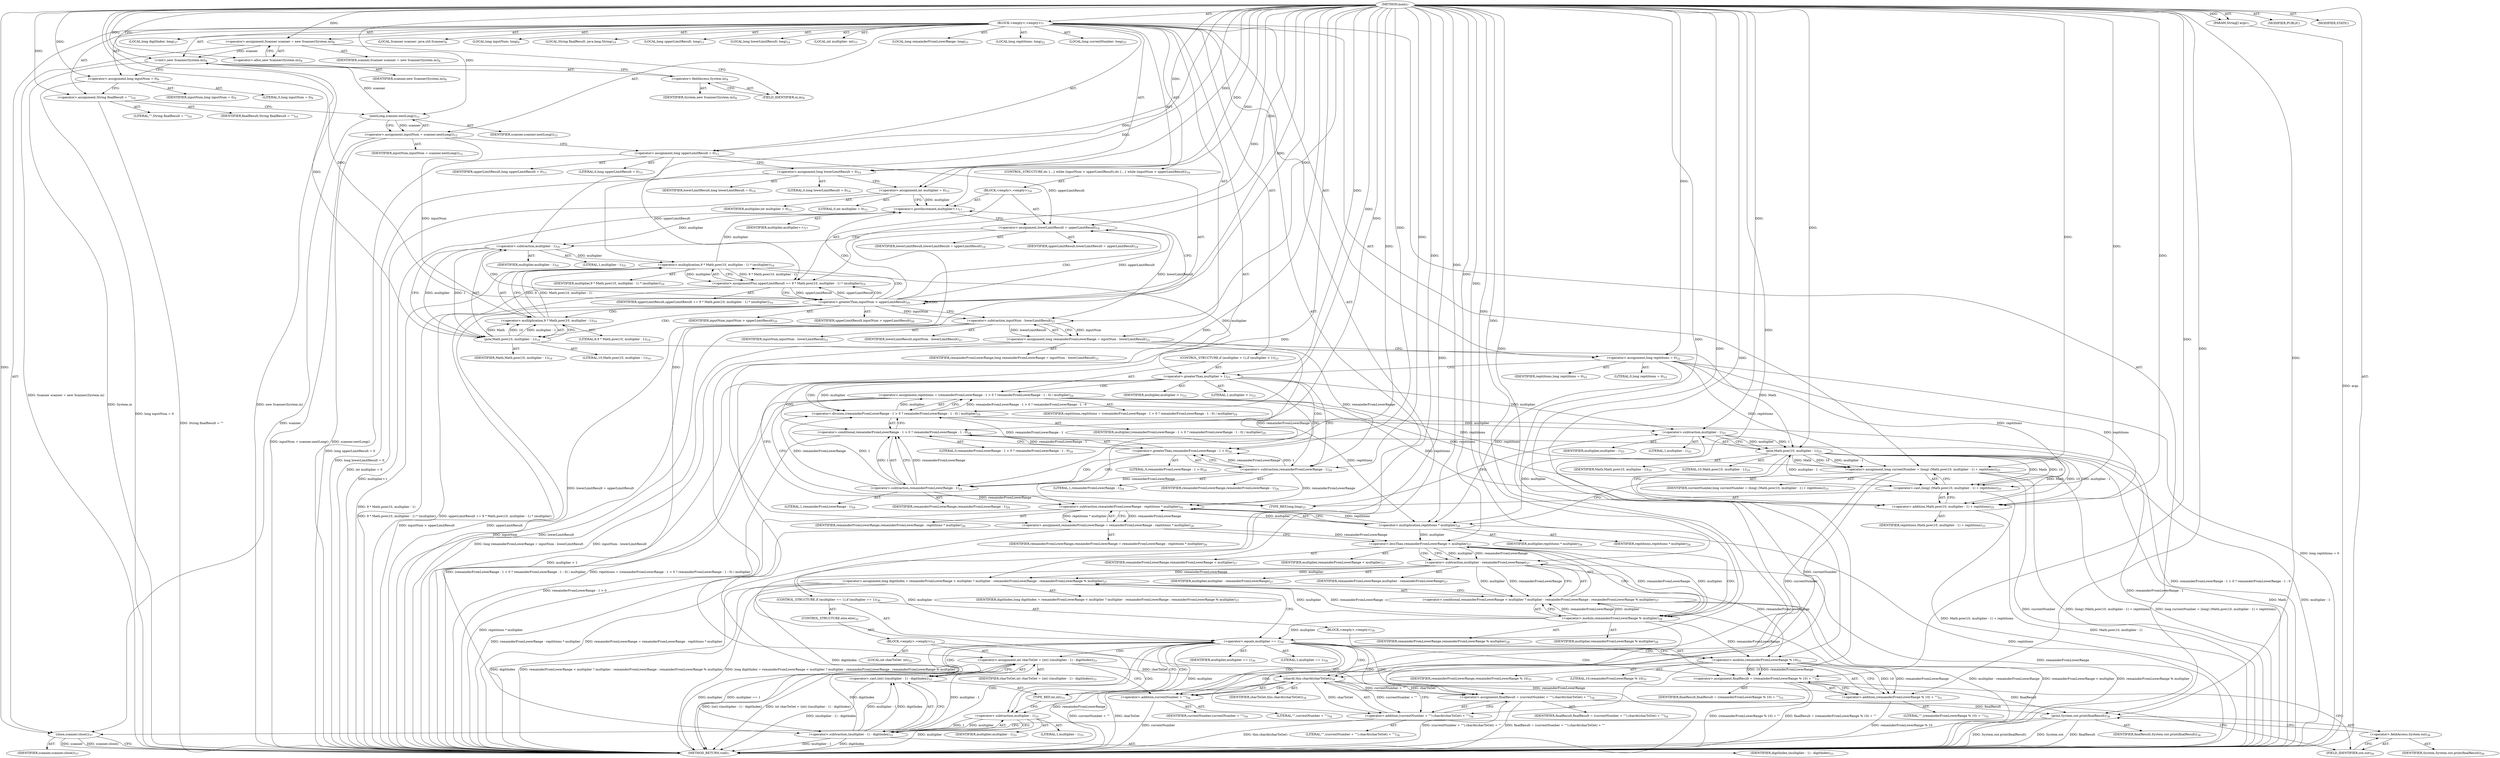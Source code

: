 digraph "main" {  
"19" [label = <(METHOD,main)<SUB>7</SUB>> ]
"20" [label = <(PARAM,String[] args)<SUB>7</SUB>> ]
"21" [label = <(BLOCK,&lt;empty&gt;,&lt;empty&gt;)<SUB>7</SUB>> ]
"4" [label = <(LOCAL,Scanner scanner: java.util.Scanner)<SUB>8</SUB>> ]
"22" [label = <(&lt;operator&gt;.assignment,Scanner scanner = new Scanner(System.in))<SUB>8</SUB>> ]
"23" [label = <(IDENTIFIER,scanner,Scanner scanner = new Scanner(System.in))<SUB>8</SUB>> ]
"24" [label = <(&lt;operator&gt;.alloc,new Scanner(System.in))<SUB>8</SUB>> ]
"25" [label = <(&lt;init&gt;,new Scanner(System.in))<SUB>8</SUB>> ]
"3" [label = <(IDENTIFIER,scanner,new Scanner(System.in))<SUB>8</SUB>> ]
"26" [label = <(&lt;operator&gt;.fieldAccess,System.in)<SUB>8</SUB>> ]
"27" [label = <(IDENTIFIER,System,new Scanner(System.in))<SUB>8</SUB>> ]
"28" [label = <(FIELD_IDENTIFIER,in,in)<SUB>8</SUB>> ]
"29" [label = <(LOCAL,long inputNum: long)<SUB>9</SUB>> ]
"30" [label = <(&lt;operator&gt;.assignment,long inputNum = 0)<SUB>9</SUB>> ]
"31" [label = <(IDENTIFIER,inputNum,long inputNum = 0)<SUB>9</SUB>> ]
"32" [label = <(LITERAL,0,long inputNum = 0)<SUB>9</SUB>> ]
"33" [label = <(LOCAL,String finalResult: java.lang.String)<SUB>10</SUB>> ]
"34" [label = <(&lt;operator&gt;.assignment,String finalResult = &quot;&quot;)<SUB>10</SUB>> ]
"35" [label = <(IDENTIFIER,finalResult,String finalResult = &quot;&quot;)<SUB>10</SUB>> ]
"36" [label = <(LITERAL,&quot;&quot;,String finalResult = &quot;&quot;)<SUB>10</SUB>> ]
"37" [label = <(&lt;operator&gt;.assignment,inputNum = scanner.nextLong())<SUB>12</SUB>> ]
"38" [label = <(IDENTIFIER,inputNum,inputNum = scanner.nextLong())<SUB>12</SUB>> ]
"39" [label = <(nextLong,scanner.nextLong())<SUB>12</SUB>> ]
"40" [label = <(IDENTIFIER,scanner,scanner.nextLong())<SUB>12</SUB>> ]
"41" [label = <(LOCAL,long upperLimitResult: long)<SUB>13</SUB>> ]
"42" [label = <(&lt;operator&gt;.assignment,long upperLimitResult = 0)<SUB>13</SUB>> ]
"43" [label = <(IDENTIFIER,upperLimitResult,long upperLimitResult = 0)<SUB>13</SUB>> ]
"44" [label = <(LITERAL,0,long upperLimitResult = 0)<SUB>13</SUB>> ]
"45" [label = <(LOCAL,long lowerLimitResult: long)<SUB>14</SUB>> ]
"46" [label = <(&lt;operator&gt;.assignment,long lowerLimitResult = 0)<SUB>14</SUB>> ]
"47" [label = <(IDENTIFIER,lowerLimitResult,long lowerLimitResult = 0)<SUB>14</SUB>> ]
"48" [label = <(LITERAL,0,long lowerLimitResult = 0)<SUB>14</SUB>> ]
"49" [label = <(LOCAL,int multiplier: int)<SUB>15</SUB>> ]
"50" [label = <(&lt;operator&gt;.assignment,int multiplier = 0)<SUB>15</SUB>> ]
"51" [label = <(IDENTIFIER,multiplier,int multiplier = 0)<SUB>15</SUB>> ]
"52" [label = <(LITERAL,0,int multiplier = 0)<SUB>15</SUB>> ]
"53" [label = <(CONTROL_STRUCTURE,do {...} while (inputNum &gt; upperLimitResult),do {...} while (inputNum &gt; upperLimitResult))<SUB>16</SUB>> ]
"54" [label = <(BLOCK,&lt;empty&gt;,&lt;empty&gt;)<SUB>16</SUB>> ]
"55" [label = <(&lt;operator&gt;.postIncrement,multiplier++)<SUB>17</SUB>> ]
"56" [label = <(IDENTIFIER,multiplier,multiplier++)<SUB>17</SUB>> ]
"57" [label = <(&lt;operator&gt;.assignment,lowerLimitResult = upperLimitResult)<SUB>18</SUB>> ]
"58" [label = <(IDENTIFIER,lowerLimitResult,lowerLimitResult = upperLimitResult)<SUB>18</SUB>> ]
"59" [label = <(IDENTIFIER,upperLimitResult,lowerLimitResult = upperLimitResult)<SUB>18</SUB>> ]
"60" [label = <(&lt;operator&gt;.assignmentPlus,upperLimitResult += 9 * Math.pow(10, multiplier - 1) * (multiplier))<SUB>19</SUB>> ]
"61" [label = <(IDENTIFIER,upperLimitResult,upperLimitResult += 9 * Math.pow(10, multiplier - 1) * (multiplier))<SUB>19</SUB>> ]
"62" [label = <(&lt;operator&gt;.multiplication,9 * Math.pow(10, multiplier - 1) * (multiplier))<SUB>19</SUB>> ]
"63" [label = <(&lt;operator&gt;.multiplication,9 * Math.pow(10, multiplier - 1))<SUB>19</SUB>> ]
"64" [label = <(LITERAL,9,9 * Math.pow(10, multiplier - 1))<SUB>19</SUB>> ]
"65" [label = <(pow,Math.pow(10, multiplier - 1))<SUB>19</SUB>> ]
"66" [label = <(IDENTIFIER,Math,Math.pow(10, multiplier - 1))<SUB>19</SUB>> ]
"67" [label = <(LITERAL,10,Math.pow(10, multiplier - 1))<SUB>19</SUB>> ]
"68" [label = <(&lt;operator&gt;.subtraction,multiplier - 1)<SUB>19</SUB>> ]
"69" [label = <(IDENTIFIER,multiplier,multiplier - 1)<SUB>19</SUB>> ]
"70" [label = <(LITERAL,1,multiplier - 1)<SUB>19</SUB>> ]
"71" [label = <(IDENTIFIER,multiplier,9 * Math.pow(10, multiplier - 1) * (multiplier))<SUB>19</SUB>> ]
"72" [label = <(&lt;operator&gt;.greaterThan,inputNum &gt; upperLimitResult)<SUB>20</SUB>> ]
"73" [label = <(IDENTIFIER,inputNum,inputNum &gt; upperLimitResult)<SUB>20</SUB>> ]
"74" [label = <(IDENTIFIER,upperLimitResult,inputNum &gt; upperLimitResult)<SUB>20</SUB>> ]
"75" [label = <(LOCAL,long remainderFromLowerRange: long)<SUB>21</SUB>> ]
"76" [label = <(&lt;operator&gt;.assignment,long remainderFromLowerRange = inputNum - lowerLimitResult)<SUB>21</SUB>> ]
"77" [label = <(IDENTIFIER,remainderFromLowerRange,long remainderFromLowerRange = inputNum - lowerLimitResult)<SUB>21</SUB>> ]
"78" [label = <(&lt;operator&gt;.subtraction,inputNum - lowerLimitResult)<SUB>21</SUB>> ]
"79" [label = <(IDENTIFIER,inputNum,inputNum - lowerLimitResult)<SUB>21</SUB>> ]
"80" [label = <(IDENTIFIER,lowerLimitResult,inputNum - lowerLimitResult)<SUB>21</SUB>> ]
"81" [label = <(LOCAL,long repititions: long)<SUB>22</SUB>> ]
"82" [label = <(&lt;operator&gt;.assignment,long repititions = 0)<SUB>22</SUB>> ]
"83" [label = <(IDENTIFIER,repititions,long repititions = 0)<SUB>22</SUB>> ]
"84" [label = <(LITERAL,0,long repititions = 0)<SUB>22</SUB>> ]
"85" [label = <(CONTROL_STRUCTURE,if (multiplier &gt; 1),if (multiplier &gt; 1))<SUB>23</SUB>> ]
"86" [label = <(&lt;operator&gt;.greaterThan,multiplier &gt; 1)<SUB>23</SUB>> ]
"87" [label = <(IDENTIFIER,multiplier,multiplier &gt; 1)<SUB>23</SUB>> ]
"88" [label = <(LITERAL,1,multiplier &gt; 1)<SUB>23</SUB>> ]
"89" [label = <(&lt;operator&gt;.assignment,repititions = (remainderFromLowerRange - 1 &gt; 0 ? remainderFromLowerRange - 1 : 0) / multiplier)<SUB>24</SUB>> ]
"90" [label = <(IDENTIFIER,repititions,repititions = (remainderFromLowerRange - 1 &gt; 0 ? remainderFromLowerRange - 1 : 0) / multiplier)<SUB>24</SUB>> ]
"91" [label = <(&lt;operator&gt;.division,(remainderFromLowerRange - 1 &gt; 0 ? remainderFromLowerRange - 1 : 0) / multiplier)<SUB>24</SUB>> ]
"92" [label = <(&lt;operator&gt;.conditional,remainderFromLowerRange - 1 &gt; 0 ? remainderFromLowerRange - 1 : 0)<SUB>24</SUB>> ]
"93" [label = <(&lt;operator&gt;.greaterThan,remainderFromLowerRange - 1 &gt; 0)<SUB>24</SUB>> ]
"94" [label = <(&lt;operator&gt;.subtraction,remainderFromLowerRange - 1)<SUB>24</SUB>> ]
"95" [label = <(IDENTIFIER,remainderFromLowerRange,remainderFromLowerRange - 1)<SUB>24</SUB>> ]
"96" [label = <(LITERAL,1,remainderFromLowerRange - 1)<SUB>24</SUB>> ]
"97" [label = <(LITERAL,0,remainderFromLowerRange - 1 &gt; 0)<SUB>24</SUB>> ]
"98" [label = <(&lt;operator&gt;.subtraction,remainderFromLowerRange - 1)<SUB>24</SUB>> ]
"99" [label = <(IDENTIFIER,remainderFromLowerRange,remainderFromLowerRange - 1)<SUB>24</SUB>> ]
"100" [label = <(LITERAL,1,remainderFromLowerRange - 1)<SUB>24</SUB>> ]
"101" [label = <(LITERAL,0,remainderFromLowerRange - 1 &gt; 0 ? remainderFromLowerRange - 1 : 0)<SUB>24</SUB>> ]
"102" [label = <(IDENTIFIER,multiplier,(remainderFromLowerRange - 1 &gt; 0 ? remainderFromLowerRange - 1 : 0) / multiplier)<SUB>24</SUB>> ]
"103" [label = <(LOCAL,long currentNumber: long)<SUB>25</SUB>> ]
"104" [label = <(&lt;operator&gt;.assignment,long currentNumber = (long) (Math.pow(10, multiplier - 1) + repititions))<SUB>25</SUB>> ]
"105" [label = <(IDENTIFIER,currentNumber,long currentNumber = (long) (Math.pow(10, multiplier - 1) + repititions))<SUB>25</SUB>> ]
"106" [label = <(&lt;operator&gt;.cast,(long) (Math.pow(10, multiplier - 1) + repititions))<SUB>25</SUB>> ]
"107" [label = <(TYPE_REF,long,long)<SUB>25</SUB>> ]
"108" [label = <(&lt;operator&gt;.addition,Math.pow(10, multiplier - 1) + repititions)<SUB>25</SUB>> ]
"109" [label = <(pow,Math.pow(10, multiplier - 1))<SUB>25</SUB>> ]
"110" [label = <(IDENTIFIER,Math,Math.pow(10, multiplier - 1))<SUB>25</SUB>> ]
"111" [label = <(LITERAL,10,Math.pow(10, multiplier - 1))<SUB>25</SUB>> ]
"112" [label = <(&lt;operator&gt;.subtraction,multiplier - 1)<SUB>25</SUB>> ]
"113" [label = <(IDENTIFIER,multiplier,multiplier - 1)<SUB>25</SUB>> ]
"114" [label = <(LITERAL,1,multiplier - 1)<SUB>25</SUB>> ]
"115" [label = <(IDENTIFIER,repititions,Math.pow(10, multiplier - 1) + repititions)<SUB>25</SUB>> ]
"116" [label = <(&lt;operator&gt;.assignment,remainderFromLowerRange = remainderFromLowerRange - repititions * multiplier)<SUB>26</SUB>> ]
"117" [label = <(IDENTIFIER,remainderFromLowerRange,remainderFromLowerRange = remainderFromLowerRange - repititions * multiplier)<SUB>26</SUB>> ]
"118" [label = <(&lt;operator&gt;.subtraction,remainderFromLowerRange - repititions * multiplier)<SUB>26</SUB>> ]
"119" [label = <(IDENTIFIER,remainderFromLowerRange,remainderFromLowerRange - repititions * multiplier)<SUB>26</SUB>> ]
"120" [label = <(&lt;operator&gt;.multiplication,repititions * multiplier)<SUB>26</SUB>> ]
"121" [label = <(IDENTIFIER,repititions,repititions * multiplier)<SUB>26</SUB>> ]
"122" [label = <(IDENTIFIER,multiplier,repititions * multiplier)<SUB>26</SUB>> ]
"123" [label = <(LOCAL,long digitIndex: long)<SUB>27</SUB>> ]
"124" [label = <(&lt;operator&gt;.assignment,long digitIndex = remainderFromLowerRange &lt; multiplier ? multiplier - remainderFromLowerRange : remainderFromLowerRange % multiplier)<SUB>27</SUB>> ]
"125" [label = <(IDENTIFIER,digitIndex,long digitIndex = remainderFromLowerRange &lt; multiplier ? multiplier - remainderFromLowerRange : remainderFromLowerRange % multiplier)<SUB>27</SUB>> ]
"126" [label = <(&lt;operator&gt;.conditional,remainderFromLowerRange &lt; multiplier ? multiplier - remainderFromLowerRange : remainderFromLowerRange % multiplier)<SUB>27</SUB>> ]
"127" [label = <(&lt;operator&gt;.lessThan,remainderFromLowerRange &lt; multiplier)<SUB>27</SUB>> ]
"128" [label = <(IDENTIFIER,remainderFromLowerRange,remainderFromLowerRange &lt; multiplier)<SUB>27</SUB>> ]
"129" [label = <(IDENTIFIER,multiplier,remainderFromLowerRange &lt; multiplier)<SUB>27</SUB>> ]
"130" [label = <(&lt;operator&gt;.subtraction,multiplier - remainderFromLowerRange)<SUB>27</SUB>> ]
"131" [label = <(IDENTIFIER,multiplier,multiplier - remainderFromLowerRange)<SUB>27</SUB>> ]
"132" [label = <(IDENTIFIER,remainderFromLowerRange,multiplier - remainderFromLowerRange)<SUB>27</SUB>> ]
"133" [label = <(&lt;operator&gt;.modulo,remainderFromLowerRange % multiplier)<SUB>28</SUB>> ]
"134" [label = <(IDENTIFIER,remainderFromLowerRange,remainderFromLowerRange % multiplier)<SUB>28</SUB>> ]
"135" [label = <(IDENTIFIER,multiplier,remainderFromLowerRange % multiplier)<SUB>28</SUB>> ]
"136" [label = <(CONTROL_STRUCTURE,if (multiplier == 1),if (multiplier == 1))<SUB>30</SUB>> ]
"137" [label = <(&lt;operator&gt;.equals,multiplier == 1)<SUB>30</SUB>> ]
"138" [label = <(IDENTIFIER,multiplier,multiplier == 1)<SUB>30</SUB>> ]
"139" [label = <(LITERAL,1,multiplier == 1)<SUB>30</SUB>> ]
"140" [label = <(BLOCK,&lt;empty&gt;,&lt;empty&gt;)<SUB>30</SUB>> ]
"141" [label = <(&lt;operator&gt;.assignment,finalResult = (remainderFromLowerRange % 10) + &quot;&quot;)<SUB>31</SUB>> ]
"142" [label = <(IDENTIFIER,finalResult,finalResult = (remainderFromLowerRange % 10) + &quot;&quot;)<SUB>31</SUB>> ]
"143" [label = <(&lt;operator&gt;.addition,(remainderFromLowerRange % 10) + &quot;&quot;)<SUB>31</SUB>> ]
"144" [label = <(&lt;operator&gt;.modulo,remainderFromLowerRange % 10)<SUB>31</SUB>> ]
"145" [label = <(IDENTIFIER,remainderFromLowerRange,remainderFromLowerRange % 10)<SUB>31</SUB>> ]
"146" [label = <(LITERAL,10,remainderFromLowerRange % 10)<SUB>31</SUB>> ]
"147" [label = <(LITERAL,&quot;&quot;,(remainderFromLowerRange % 10) + &quot;&quot;)<SUB>31</SUB>> ]
"148" [label = <(CONTROL_STRUCTURE,else,else)<SUB>32</SUB>> ]
"149" [label = <(BLOCK,&lt;empty&gt;,&lt;empty&gt;)<SUB>32</SUB>> ]
"150" [label = <(LOCAL,int charToGet: int)<SUB>33</SUB>> ]
"151" [label = <(&lt;operator&gt;.assignment,int charToGet = (int) ((multiplier - 1) - digitIndex))<SUB>33</SUB>> ]
"152" [label = <(IDENTIFIER,charToGet,int charToGet = (int) ((multiplier - 1) - digitIndex))<SUB>33</SUB>> ]
"153" [label = <(&lt;operator&gt;.cast,(int) ((multiplier - 1) - digitIndex))<SUB>33</SUB>> ]
"154" [label = <(TYPE_REF,int,int)<SUB>33</SUB>> ]
"155" [label = <(&lt;operator&gt;.subtraction,(multiplier - 1) - digitIndex)<SUB>33</SUB>> ]
"156" [label = <(&lt;operator&gt;.subtraction,multiplier - 1)<SUB>33</SUB>> ]
"157" [label = <(IDENTIFIER,multiplier,multiplier - 1)<SUB>33</SUB>> ]
"158" [label = <(LITERAL,1,multiplier - 1)<SUB>33</SUB>> ]
"159" [label = <(IDENTIFIER,digitIndex,(multiplier - 1) - digitIndex)<SUB>33</SUB>> ]
"160" [label = <(&lt;operator&gt;.assignment,finalResult = (currentNumber + &quot;&quot;).charAt(charToGet) + &quot;&quot;)<SUB>34</SUB>> ]
"161" [label = <(IDENTIFIER,finalResult,finalResult = (currentNumber + &quot;&quot;).charAt(charToGet) + &quot;&quot;)<SUB>34</SUB>> ]
"162" [label = <(&lt;operator&gt;.addition,(currentNumber + &quot;&quot;).charAt(charToGet) + &quot;&quot;)<SUB>34</SUB>> ]
"163" [label = <(charAt,this.charAt(charToGet))<SUB>34</SUB>> ]
"164" [label = <(&lt;operator&gt;.addition,currentNumber + &quot;&quot;)<SUB>34</SUB>> ]
"165" [label = <(IDENTIFIER,currentNumber,currentNumber + &quot;&quot;)<SUB>34</SUB>> ]
"166" [label = <(LITERAL,&quot;&quot;,currentNumber + &quot;&quot;)<SUB>34</SUB>> ]
"167" [label = <(IDENTIFIER,charToGet,this.charAt(charToGet))<SUB>34</SUB>> ]
"168" [label = <(LITERAL,&quot;&quot;,(currentNumber + &quot;&quot;).charAt(charToGet) + &quot;&quot;)<SUB>34</SUB>> ]
"169" [label = <(print,System.out.print(finalResult))<SUB>36</SUB>> ]
"170" [label = <(&lt;operator&gt;.fieldAccess,System.out)<SUB>36</SUB>> ]
"171" [label = <(IDENTIFIER,System,System.out.print(finalResult))<SUB>36</SUB>> ]
"172" [label = <(FIELD_IDENTIFIER,out,out)<SUB>36</SUB>> ]
"173" [label = <(IDENTIFIER,finalResult,System.out.print(finalResult))<SUB>36</SUB>> ]
"174" [label = <(close,scanner.close())<SUB>37</SUB>> ]
"175" [label = <(IDENTIFIER,scanner,scanner.close())<SUB>37</SUB>> ]
"176" [label = <(MODIFIER,PUBLIC)> ]
"177" [label = <(MODIFIER,STATIC)> ]
"178" [label = <(METHOD_RETURN,void)<SUB>7</SUB>> ]
  "19" -> "20"  [ label = "AST: "] 
  "19" -> "21"  [ label = "AST: "] 
  "19" -> "176"  [ label = "AST: "] 
  "19" -> "177"  [ label = "AST: "] 
  "19" -> "178"  [ label = "AST: "] 
  "21" -> "4"  [ label = "AST: "] 
  "21" -> "22"  [ label = "AST: "] 
  "21" -> "25"  [ label = "AST: "] 
  "21" -> "29"  [ label = "AST: "] 
  "21" -> "30"  [ label = "AST: "] 
  "21" -> "33"  [ label = "AST: "] 
  "21" -> "34"  [ label = "AST: "] 
  "21" -> "37"  [ label = "AST: "] 
  "21" -> "41"  [ label = "AST: "] 
  "21" -> "42"  [ label = "AST: "] 
  "21" -> "45"  [ label = "AST: "] 
  "21" -> "46"  [ label = "AST: "] 
  "21" -> "49"  [ label = "AST: "] 
  "21" -> "50"  [ label = "AST: "] 
  "21" -> "53"  [ label = "AST: "] 
  "21" -> "75"  [ label = "AST: "] 
  "21" -> "76"  [ label = "AST: "] 
  "21" -> "81"  [ label = "AST: "] 
  "21" -> "82"  [ label = "AST: "] 
  "21" -> "85"  [ label = "AST: "] 
  "21" -> "103"  [ label = "AST: "] 
  "21" -> "104"  [ label = "AST: "] 
  "21" -> "116"  [ label = "AST: "] 
  "21" -> "123"  [ label = "AST: "] 
  "21" -> "124"  [ label = "AST: "] 
  "21" -> "136"  [ label = "AST: "] 
  "21" -> "169"  [ label = "AST: "] 
  "21" -> "174"  [ label = "AST: "] 
  "22" -> "23"  [ label = "AST: "] 
  "22" -> "24"  [ label = "AST: "] 
  "25" -> "3"  [ label = "AST: "] 
  "25" -> "26"  [ label = "AST: "] 
  "26" -> "27"  [ label = "AST: "] 
  "26" -> "28"  [ label = "AST: "] 
  "30" -> "31"  [ label = "AST: "] 
  "30" -> "32"  [ label = "AST: "] 
  "34" -> "35"  [ label = "AST: "] 
  "34" -> "36"  [ label = "AST: "] 
  "37" -> "38"  [ label = "AST: "] 
  "37" -> "39"  [ label = "AST: "] 
  "39" -> "40"  [ label = "AST: "] 
  "42" -> "43"  [ label = "AST: "] 
  "42" -> "44"  [ label = "AST: "] 
  "46" -> "47"  [ label = "AST: "] 
  "46" -> "48"  [ label = "AST: "] 
  "50" -> "51"  [ label = "AST: "] 
  "50" -> "52"  [ label = "AST: "] 
  "53" -> "54"  [ label = "AST: "] 
  "53" -> "72"  [ label = "AST: "] 
  "54" -> "55"  [ label = "AST: "] 
  "54" -> "57"  [ label = "AST: "] 
  "54" -> "60"  [ label = "AST: "] 
  "55" -> "56"  [ label = "AST: "] 
  "57" -> "58"  [ label = "AST: "] 
  "57" -> "59"  [ label = "AST: "] 
  "60" -> "61"  [ label = "AST: "] 
  "60" -> "62"  [ label = "AST: "] 
  "62" -> "63"  [ label = "AST: "] 
  "62" -> "71"  [ label = "AST: "] 
  "63" -> "64"  [ label = "AST: "] 
  "63" -> "65"  [ label = "AST: "] 
  "65" -> "66"  [ label = "AST: "] 
  "65" -> "67"  [ label = "AST: "] 
  "65" -> "68"  [ label = "AST: "] 
  "68" -> "69"  [ label = "AST: "] 
  "68" -> "70"  [ label = "AST: "] 
  "72" -> "73"  [ label = "AST: "] 
  "72" -> "74"  [ label = "AST: "] 
  "76" -> "77"  [ label = "AST: "] 
  "76" -> "78"  [ label = "AST: "] 
  "78" -> "79"  [ label = "AST: "] 
  "78" -> "80"  [ label = "AST: "] 
  "82" -> "83"  [ label = "AST: "] 
  "82" -> "84"  [ label = "AST: "] 
  "85" -> "86"  [ label = "AST: "] 
  "85" -> "89"  [ label = "AST: "] 
  "86" -> "87"  [ label = "AST: "] 
  "86" -> "88"  [ label = "AST: "] 
  "89" -> "90"  [ label = "AST: "] 
  "89" -> "91"  [ label = "AST: "] 
  "91" -> "92"  [ label = "AST: "] 
  "91" -> "102"  [ label = "AST: "] 
  "92" -> "93"  [ label = "AST: "] 
  "92" -> "98"  [ label = "AST: "] 
  "92" -> "101"  [ label = "AST: "] 
  "93" -> "94"  [ label = "AST: "] 
  "93" -> "97"  [ label = "AST: "] 
  "94" -> "95"  [ label = "AST: "] 
  "94" -> "96"  [ label = "AST: "] 
  "98" -> "99"  [ label = "AST: "] 
  "98" -> "100"  [ label = "AST: "] 
  "104" -> "105"  [ label = "AST: "] 
  "104" -> "106"  [ label = "AST: "] 
  "106" -> "107"  [ label = "AST: "] 
  "106" -> "108"  [ label = "AST: "] 
  "108" -> "109"  [ label = "AST: "] 
  "108" -> "115"  [ label = "AST: "] 
  "109" -> "110"  [ label = "AST: "] 
  "109" -> "111"  [ label = "AST: "] 
  "109" -> "112"  [ label = "AST: "] 
  "112" -> "113"  [ label = "AST: "] 
  "112" -> "114"  [ label = "AST: "] 
  "116" -> "117"  [ label = "AST: "] 
  "116" -> "118"  [ label = "AST: "] 
  "118" -> "119"  [ label = "AST: "] 
  "118" -> "120"  [ label = "AST: "] 
  "120" -> "121"  [ label = "AST: "] 
  "120" -> "122"  [ label = "AST: "] 
  "124" -> "125"  [ label = "AST: "] 
  "124" -> "126"  [ label = "AST: "] 
  "126" -> "127"  [ label = "AST: "] 
  "126" -> "130"  [ label = "AST: "] 
  "126" -> "133"  [ label = "AST: "] 
  "127" -> "128"  [ label = "AST: "] 
  "127" -> "129"  [ label = "AST: "] 
  "130" -> "131"  [ label = "AST: "] 
  "130" -> "132"  [ label = "AST: "] 
  "133" -> "134"  [ label = "AST: "] 
  "133" -> "135"  [ label = "AST: "] 
  "136" -> "137"  [ label = "AST: "] 
  "136" -> "140"  [ label = "AST: "] 
  "136" -> "148"  [ label = "AST: "] 
  "137" -> "138"  [ label = "AST: "] 
  "137" -> "139"  [ label = "AST: "] 
  "140" -> "141"  [ label = "AST: "] 
  "141" -> "142"  [ label = "AST: "] 
  "141" -> "143"  [ label = "AST: "] 
  "143" -> "144"  [ label = "AST: "] 
  "143" -> "147"  [ label = "AST: "] 
  "144" -> "145"  [ label = "AST: "] 
  "144" -> "146"  [ label = "AST: "] 
  "148" -> "149"  [ label = "AST: "] 
  "149" -> "150"  [ label = "AST: "] 
  "149" -> "151"  [ label = "AST: "] 
  "149" -> "160"  [ label = "AST: "] 
  "151" -> "152"  [ label = "AST: "] 
  "151" -> "153"  [ label = "AST: "] 
  "153" -> "154"  [ label = "AST: "] 
  "153" -> "155"  [ label = "AST: "] 
  "155" -> "156"  [ label = "AST: "] 
  "155" -> "159"  [ label = "AST: "] 
  "156" -> "157"  [ label = "AST: "] 
  "156" -> "158"  [ label = "AST: "] 
  "160" -> "161"  [ label = "AST: "] 
  "160" -> "162"  [ label = "AST: "] 
  "162" -> "163"  [ label = "AST: "] 
  "162" -> "168"  [ label = "AST: "] 
  "163" -> "164"  [ label = "AST: "] 
  "163" -> "167"  [ label = "AST: "] 
  "164" -> "165"  [ label = "AST: "] 
  "164" -> "166"  [ label = "AST: "] 
  "169" -> "170"  [ label = "AST: "] 
  "169" -> "173"  [ label = "AST: "] 
  "170" -> "171"  [ label = "AST: "] 
  "170" -> "172"  [ label = "AST: "] 
  "174" -> "175"  [ label = "AST: "] 
  "22" -> "28"  [ label = "CFG: "] 
  "25" -> "30"  [ label = "CFG: "] 
  "30" -> "34"  [ label = "CFG: "] 
  "34" -> "39"  [ label = "CFG: "] 
  "37" -> "42"  [ label = "CFG: "] 
  "42" -> "46"  [ label = "CFG: "] 
  "46" -> "50"  [ label = "CFG: "] 
  "50" -> "55"  [ label = "CFG: "] 
  "76" -> "82"  [ label = "CFG: "] 
  "82" -> "86"  [ label = "CFG: "] 
  "104" -> "120"  [ label = "CFG: "] 
  "116" -> "127"  [ label = "CFG: "] 
  "124" -> "137"  [ label = "CFG: "] 
  "169" -> "174"  [ label = "CFG: "] 
  "174" -> "178"  [ label = "CFG: "] 
  "24" -> "22"  [ label = "CFG: "] 
  "26" -> "25"  [ label = "CFG: "] 
  "39" -> "37"  [ label = "CFG: "] 
  "72" -> "55"  [ label = "CFG: "] 
  "72" -> "78"  [ label = "CFG: "] 
  "78" -> "76"  [ label = "CFG: "] 
  "86" -> "94"  [ label = "CFG: "] 
  "86" -> "107"  [ label = "CFG: "] 
  "89" -> "107"  [ label = "CFG: "] 
  "106" -> "104"  [ label = "CFG: "] 
  "118" -> "116"  [ label = "CFG: "] 
  "126" -> "124"  [ label = "CFG: "] 
  "137" -> "144"  [ label = "CFG: "] 
  "137" -> "154"  [ label = "CFG: "] 
  "170" -> "169"  [ label = "CFG: "] 
  "28" -> "26"  [ label = "CFG: "] 
  "55" -> "57"  [ label = "CFG: "] 
  "57" -> "68"  [ label = "CFG: "] 
  "60" -> "72"  [ label = "CFG: "] 
  "91" -> "89"  [ label = "CFG: "] 
  "107" -> "112"  [ label = "CFG: "] 
  "108" -> "106"  [ label = "CFG: "] 
  "120" -> "118"  [ label = "CFG: "] 
  "127" -> "130"  [ label = "CFG: "] 
  "127" -> "133"  [ label = "CFG: "] 
  "130" -> "126"  [ label = "CFG: "] 
  "133" -> "126"  [ label = "CFG: "] 
  "141" -> "172"  [ label = "CFG: "] 
  "172" -> "170"  [ label = "CFG: "] 
  "62" -> "60"  [ label = "CFG: "] 
  "92" -> "91"  [ label = "CFG: "] 
  "109" -> "108"  [ label = "CFG: "] 
  "143" -> "141"  [ label = "CFG: "] 
  "151" -> "164"  [ label = "CFG: "] 
  "160" -> "172"  [ label = "CFG: "] 
  "63" -> "62"  [ label = "CFG: "] 
  "93" -> "98"  [ label = "CFG: "] 
  "93" -> "92"  [ label = "CFG: "] 
  "98" -> "92"  [ label = "CFG: "] 
  "112" -> "109"  [ label = "CFG: "] 
  "144" -> "143"  [ label = "CFG: "] 
  "153" -> "151"  [ label = "CFG: "] 
  "162" -> "160"  [ label = "CFG: "] 
  "65" -> "63"  [ label = "CFG: "] 
  "94" -> "93"  [ label = "CFG: "] 
  "154" -> "156"  [ label = "CFG: "] 
  "155" -> "153"  [ label = "CFG: "] 
  "163" -> "162"  [ label = "CFG: "] 
  "68" -> "65"  [ label = "CFG: "] 
  "156" -> "155"  [ label = "CFG: "] 
  "164" -> "163"  [ label = "CFG: "] 
  "19" -> "24"  [ label = "CFG: "] 
  "20" -> "178"  [ label = "DDG: args"] 
  "22" -> "178"  [ label = "DDG: Scanner scanner = new Scanner(System.in)"] 
  "25" -> "178"  [ label = "DDG: System.in"] 
  "25" -> "178"  [ label = "DDG: new Scanner(System.in)"] 
  "30" -> "178"  [ label = "DDG: long inputNum = 0"] 
  "34" -> "178"  [ label = "DDG: String finalResult = &quot;&quot;"] 
  "37" -> "178"  [ label = "DDG: scanner.nextLong()"] 
  "37" -> "178"  [ label = "DDG: inputNum = scanner.nextLong()"] 
  "42" -> "178"  [ label = "DDG: long upperLimitResult = 0"] 
  "46" -> "178"  [ label = "DDG: long lowerLimitResult = 0"] 
  "50" -> "178"  [ label = "DDG: int multiplier = 0"] 
  "55" -> "178"  [ label = "DDG: multiplier++"] 
  "57" -> "178"  [ label = "DDG: lowerLimitResult = upperLimitResult"] 
  "62" -> "178"  [ label = "DDG: 9 * Math.pow(10, multiplier - 1)"] 
  "60" -> "178"  [ label = "DDG: 9 * Math.pow(10, multiplier - 1) * (multiplier)"] 
  "60" -> "178"  [ label = "DDG: upperLimitResult += 9 * Math.pow(10, multiplier - 1) * (multiplier)"] 
  "72" -> "178"  [ label = "DDG: upperLimitResult"] 
  "72" -> "178"  [ label = "DDG: inputNum &gt; upperLimitResult"] 
  "78" -> "178"  [ label = "DDG: inputNum"] 
  "78" -> "178"  [ label = "DDG: lowerLimitResult"] 
  "76" -> "178"  [ label = "DDG: inputNum - lowerLimitResult"] 
  "76" -> "178"  [ label = "DDG: long remainderFromLowerRange = inputNum - lowerLimitResult"] 
  "82" -> "178"  [ label = "DDG: long repititions = 0"] 
  "86" -> "178"  [ label = "DDG: multiplier &gt; 1"] 
  "92" -> "178"  [ label = "DDG: remainderFromLowerRange - 1 &gt; 0"] 
  "92" -> "178"  [ label = "DDG: remainderFromLowerRange - 1"] 
  "91" -> "178"  [ label = "DDG: remainderFromLowerRange - 1 &gt; 0 ? remainderFromLowerRange - 1 : 0"] 
  "89" -> "178"  [ label = "DDG: (remainderFromLowerRange - 1 &gt; 0 ? remainderFromLowerRange - 1 : 0) / multiplier"] 
  "89" -> "178"  [ label = "DDG: repititions = (remainderFromLowerRange - 1 &gt; 0 ? remainderFromLowerRange - 1 : 0) / multiplier"] 
  "104" -> "178"  [ label = "DDG: currentNumber"] 
  "109" -> "178"  [ label = "DDG: Math"] 
  "109" -> "178"  [ label = "DDG: multiplier - 1"] 
  "108" -> "178"  [ label = "DDG: Math.pow(10, multiplier - 1)"] 
  "106" -> "178"  [ label = "DDG: Math.pow(10, multiplier - 1) + repititions"] 
  "104" -> "178"  [ label = "DDG: (long) (Math.pow(10, multiplier - 1) + repititions)"] 
  "104" -> "178"  [ label = "DDG: long currentNumber = (long) (Math.pow(10, multiplier - 1) + repititions)"] 
  "120" -> "178"  [ label = "DDG: repititions"] 
  "118" -> "178"  [ label = "DDG: repititions * multiplier"] 
  "116" -> "178"  [ label = "DDG: remainderFromLowerRange - repititions * multiplier"] 
  "116" -> "178"  [ label = "DDG: remainderFromLowerRange = remainderFromLowerRange - repititions * multiplier"] 
  "124" -> "178"  [ label = "DDG: digitIndex"] 
  "126" -> "178"  [ label = "DDG: remainderFromLowerRange &lt; multiplier"] 
  "133" -> "178"  [ label = "DDG: remainderFromLowerRange"] 
  "126" -> "178"  [ label = "DDG: remainderFromLowerRange % multiplier"] 
  "130" -> "178"  [ label = "DDG: remainderFromLowerRange"] 
  "126" -> "178"  [ label = "DDG: multiplier - remainderFromLowerRange"] 
  "124" -> "178"  [ label = "DDG: remainderFromLowerRange &lt; multiplier ? multiplier - remainderFromLowerRange : remainderFromLowerRange % multiplier"] 
  "124" -> "178"  [ label = "DDG: long digitIndex = remainderFromLowerRange &lt; multiplier ? multiplier - remainderFromLowerRange : remainderFromLowerRange % multiplier"] 
  "137" -> "178"  [ label = "DDG: multiplier"] 
  "137" -> "178"  [ label = "DDG: multiplier == 1"] 
  "156" -> "178"  [ label = "DDG: multiplier"] 
  "155" -> "178"  [ label = "DDG: multiplier - 1"] 
  "155" -> "178"  [ label = "DDG: digitIndex"] 
  "153" -> "178"  [ label = "DDG: (multiplier - 1) - digitIndex"] 
  "151" -> "178"  [ label = "DDG: (int) ((multiplier - 1) - digitIndex)"] 
  "151" -> "178"  [ label = "DDG: int charToGet = (int) ((multiplier - 1) - digitIndex)"] 
  "164" -> "178"  [ label = "DDG: currentNumber"] 
  "163" -> "178"  [ label = "DDG: currentNumber + &quot;&quot;"] 
  "163" -> "178"  [ label = "DDG: charToGet"] 
  "162" -> "178"  [ label = "DDG: this.charAt(charToGet)"] 
  "160" -> "178"  [ label = "DDG: (currentNumber + &quot;&quot;).charAt(charToGet) + &quot;&quot;"] 
  "160" -> "178"  [ label = "DDG: finalResult = (currentNumber + &quot;&quot;).charAt(charToGet) + &quot;&quot;"] 
  "144" -> "178"  [ label = "DDG: remainderFromLowerRange"] 
  "143" -> "178"  [ label = "DDG: remainderFromLowerRange % 10"] 
  "141" -> "178"  [ label = "DDG: (remainderFromLowerRange % 10) + &quot;&quot;"] 
  "141" -> "178"  [ label = "DDG: finalResult = (remainderFromLowerRange % 10) + &quot;&quot;"] 
  "169" -> "178"  [ label = "DDG: System.out"] 
  "169" -> "178"  [ label = "DDG: finalResult"] 
  "169" -> "178"  [ label = "DDG: System.out.print(finalResult)"] 
  "174" -> "178"  [ label = "DDG: scanner"] 
  "174" -> "178"  [ label = "DDG: scanner.close()"] 
  "19" -> "20"  [ label = "DDG: "] 
  "19" -> "22"  [ label = "DDG: "] 
  "19" -> "30"  [ label = "DDG: "] 
  "19" -> "34"  [ label = "DDG: "] 
  "39" -> "37"  [ label = "DDG: scanner"] 
  "19" -> "42"  [ label = "DDG: "] 
  "19" -> "46"  [ label = "DDG: "] 
  "19" -> "50"  [ label = "DDG: "] 
  "78" -> "76"  [ label = "DDG: inputNum"] 
  "78" -> "76"  [ label = "DDG: lowerLimitResult"] 
  "19" -> "82"  [ label = "DDG: "] 
  "19" -> "104"  [ label = "DDG: "] 
  "109" -> "104"  [ label = "DDG: Math"] 
  "109" -> "104"  [ label = "DDG: 10"] 
  "109" -> "104"  [ label = "DDG: multiplier - 1"] 
  "82" -> "104"  [ label = "DDG: repititions"] 
  "89" -> "104"  [ label = "DDG: repititions"] 
  "118" -> "116"  [ label = "DDG: remainderFromLowerRange"] 
  "118" -> "116"  [ label = "DDG: repititions * multiplier"] 
  "130" -> "124"  [ label = "DDG: multiplier"] 
  "130" -> "124"  [ label = "DDG: remainderFromLowerRange"] 
  "133" -> "124"  [ label = "DDG: remainderFromLowerRange"] 
  "133" -> "124"  [ label = "DDG: multiplier"] 
  "22" -> "25"  [ label = "DDG: scanner"] 
  "19" -> "25"  [ label = "DDG: "] 
  "91" -> "89"  [ label = "DDG: remainderFromLowerRange - 1 &gt; 0 ? remainderFromLowerRange - 1 : 0"] 
  "91" -> "89"  [ label = "DDG: multiplier"] 
  "160" -> "169"  [ label = "DDG: finalResult"] 
  "141" -> "169"  [ label = "DDG: finalResult"] 
  "19" -> "169"  [ label = "DDG: "] 
  "39" -> "174"  [ label = "DDG: scanner"] 
  "19" -> "174"  [ label = "DDG: "] 
  "25" -> "39"  [ label = "DDG: scanner"] 
  "19" -> "39"  [ label = "DDG: "] 
  "42" -> "57"  [ label = "DDG: upperLimitResult"] 
  "72" -> "57"  [ label = "DDG: upperLimitResult"] 
  "19" -> "57"  [ label = "DDG: "] 
  "62" -> "60"  [ label = "DDG: 9 * Math.pow(10, multiplier - 1)"] 
  "62" -> "60"  [ label = "DDG: multiplier"] 
  "37" -> "72"  [ label = "DDG: inputNum"] 
  "19" -> "72"  [ label = "DDG: "] 
  "60" -> "72"  [ label = "DDG: upperLimitResult"] 
  "72" -> "78"  [ label = "DDG: inputNum"] 
  "19" -> "78"  [ label = "DDG: "] 
  "57" -> "78"  [ label = "DDG: lowerLimitResult"] 
  "62" -> "86"  [ label = "DDG: multiplier"] 
  "19" -> "86"  [ label = "DDG: "] 
  "19" -> "106"  [ label = "DDG: "] 
  "109" -> "106"  [ label = "DDG: Math"] 
  "109" -> "106"  [ label = "DDG: 10"] 
  "109" -> "106"  [ label = "DDG: multiplier - 1"] 
  "82" -> "106"  [ label = "DDG: repititions"] 
  "89" -> "106"  [ label = "DDG: repititions"] 
  "76" -> "118"  [ label = "DDG: remainderFromLowerRange"] 
  "94" -> "118"  [ label = "DDG: remainderFromLowerRange"] 
  "98" -> "118"  [ label = "DDG: remainderFromLowerRange"] 
  "19" -> "118"  [ label = "DDG: "] 
  "120" -> "118"  [ label = "DDG: repititions"] 
  "120" -> "118"  [ label = "DDG: multiplier"] 
  "130" -> "126"  [ label = "DDG: multiplier"] 
  "130" -> "126"  [ label = "DDG: remainderFromLowerRange"] 
  "133" -> "126"  [ label = "DDG: remainderFromLowerRange"] 
  "133" -> "126"  [ label = "DDG: multiplier"] 
  "133" -> "137"  [ label = "DDG: multiplier"] 
  "130" -> "137"  [ label = "DDG: multiplier"] 
  "19" -> "137"  [ label = "DDG: "] 
  "144" -> "141"  [ label = "DDG: remainderFromLowerRange"] 
  "144" -> "141"  [ label = "DDG: 10"] 
  "19" -> "141"  [ label = "DDG: "] 
  "50" -> "55"  [ label = "DDG: multiplier"] 
  "62" -> "55"  [ label = "DDG: multiplier"] 
  "19" -> "55"  [ label = "DDG: "] 
  "19" -> "60"  [ label = "DDG: "] 
  "42" -> "60"  [ label = "DDG: upperLimitResult"] 
  "72" -> "60"  [ label = "DDG: upperLimitResult"] 
  "93" -> "91"  [ label = "DDG: remainderFromLowerRange - 1"] 
  "98" -> "91"  [ label = "DDG: remainderFromLowerRange"] 
  "98" -> "91"  [ label = "DDG: 1"] 
  "19" -> "91"  [ label = "DDG: "] 
  "86" -> "91"  [ label = "DDG: multiplier"] 
  "109" -> "108"  [ label = "DDG: Math"] 
  "109" -> "108"  [ label = "DDG: 10"] 
  "109" -> "108"  [ label = "DDG: multiplier - 1"] 
  "82" -> "108"  [ label = "DDG: repititions"] 
  "89" -> "108"  [ label = "DDG: repititions"] 
  "19" -> "108"  [ label = "DDG: "] 
  "19" -> "120"  [ label = "DDG: "] 
  "82" -> "120"  [ label = "DDG: repititions"] 
  "89" -> "120"  [ label = "DDG: repititions"] 
  "112" -> "120"  [ label = "DDG: multiplier"] 
  "116" -> "127"  [ label = "DDG: remainderFromLowerRange"] 
  "19" -> "127"  [ label = "DDG: "] 
  "120" -> "127"  [ label = "DDG: multiplier"] 
  "127" -> "130"  [ label = "DDG: multiplier"] 
  "19" -> "130"  [ label = "DDG: "] 
  "127" -> "130"  [ label = "DDG: remainderFromLowerRange"] 
  "127" -> "133"  [ label = "DDG: remainderFromLowerRange"] 
  "19" -> "133"  [ label = "DDG: "] 
  "127" -> "133"  [ label = "DDG: multiplier"] 
  "19" -> "151"  [ label = "DDG: "] 
  "155" -> "151"  [ label = "DDG: multiplier - 1"] 
  "155" -> "151"  [ label = "DDG: digitIndex"] 
  "163" -> "160"  [ label = "DDG: currentNumber + &quot;&quot;"] 
  "163" -> "160"  [ label = "DDG: charToGet"] 
  "19" -> "160"  [ label = "DDG: "] 
  "63" -> "62"  [ label = "DDG: 9"] 
  "63" -> "62"  [ label = "DDG: Math.pow(10, multiplier - 1)"] 
  "68" -> "62"  [ label = "DDG: multiplier"] 
  "19" -> "62"  [ label = "DDG: "] 
  "93" -> "92"  [ label = "DDG: remainderFromLowerRange - 1"] 
  "98" -> "92"  [ label = "DDG: remainderFromLowerRange"] 
  "98" -> "92"  [ label = "DDG: 1"] 
  "19" -> "92"  [ label = "DDG: "] 
  "65" -> "109"  [ label = "DDG: Math"] 
  "19" -> "109"  [ label = "DDG: "] 
  "112" -> "109"  [ label = "DDG: multiplier"] 
  "112" -> "109"  [ label = "DDG: 1"] 
  "144" -> "143"  [ label = "DDG: remainderFromLowerRange"] 
  "144" -> "143"  [ label = "DDG: 10"] 
  "19" -> "143"  [ label = "DDG: "] 
  "19" -> "63"  [ label = "DDG: "] 
  "65" -> "63"  [ label = "DDG: Math"] 
  "65" -> "63"  [ label = "DDG: 10"] 
  "65" -> "63"  [ label = "DDG: multiplier - 1"] 
  "94" -> "93"  [ label = "DDG: remainderFromLowerRange"] 
  "94" -> "93"  [ label = "DDG: 1"] 
  "19" -> "93"  [ label = "DDG: "] 
  "94" -> "98"  [ label = "DDG: remainderFromLowerRange"] 
  "19" -> "98"  [ label = "DDG: "] 
  "86" -> "112"  [ label = "DDG: multiplier"] 
  "91" -> "112"  [ label = "DDG: multiplier"] 
  "19" -> "112"  [ label = "DDG: "] 
  "133" -> "144"  [ label = "DDG: remainderFromLowerRange"] 
  "130" -> "144"  [ label = "DDG: remainderFromLowerRange"] 
  "19" -> "144"  [ label = "DDG: "] 
  "19" -> "153"  [ label = "DDG: "] 
  "155" -> "153"  [ label = "DDG: multiplier - 1"] 
  "155" -> "153"  [ label = "DDG: digitIndex"] 
  "163" -> "162"  [ label = "DDG: currentNumber + &quot;&quot;"] 
  "163" -> "162"  [ label = "DDG: charToGet"] 
  "19" -> "162"  [ label = "DDG: "] 
  "19" -> "65"  [ label = "DDG: "] 
  "68" -> "65"  [ label = "DDG: multiplier"] 
  "68" -> "65"  [ label = "DDG: 1"] 
  "76" -> "94"  [ label = "DDG: remainderFromLowerRange"] 
  "19" -> "94"  [ label = "DDG: "] 
  "156" -> "155"  [ label = "DDG: multiplier"] 
  "156" -> "155"  [ label = "DDG: 1"] 
  "124" -> "155"  [ label = "DDG: digitIndex"] 
  "19" -> "155"  [ label = "DDG: "] 
  "104" -> "163"  [ label = "DDG: currentNumber"] 
  "19" -> "163"  [ label = "DDG: "] 
  "151" -> "163"  [ label = "DDG: charToGet"] 
  "55" -> "68"  [ label = "DDG: multiplier"] 
  "19" -> "68"  [ label = "DDG: "] 
  "137" -> "156"  [ label = "DDG: multiplier"] 
  "19" -> "156"  [ label = "DDG: "] 
  "104" -> "164"  [ label = "DDG: currentNumber"] 
  "19" -> "164"  [ label = "DDG: "] 
  "72" -> "68"  [ label = "CDG: "] 
  "72" -> "60"  [ label = "CDG: "] 
  "72" -> "57"  [ label = "CDG: "] 
  "72" -> "72"  [ label = "CDG: "] 
  "72" -> "65"  [ label = "CDG: "] 
  "72" -> "63"  [ label = "CDG: "] 
  "72" -> "55"  [ label = "CDG: "] 
  "72" -> "62"  [ label = "CDG: "] 
  "86" -> "94"  [ label = "CDG: "] 
  "86" -> "89"  [ label = "CDG: "] 
  "86" -> "92"  [ label = "CDG: "] 
  "86" -> "91"  [ label = "CDG: "] 
  "86" -> "93"  [ label = "CDG: "] 
  "137" -> "160"  [ label = "CDG: "] 
  "137" -> "141"  [ label = "CDG: "] 
  "137" -> "154"  [ label = "CDG: "] 
  "137" -> "163"  [ label = "CDG: "] 
  "137" -> "151"  [ label = "CDG: "] 
  "137" -> "162"  [ label = "CDG: "] 
  "137" -> "153"  [ label = "CDG: "] 
  "137" -> "144"  [ label = "CDG: "] 
  "137" -> "143"  [ label = "CDG: "] 
  "137" -> "164"  [ label = "CDG: "] 
  "137" -> "155"  [ label = "CDG: "] 
  "137" -> "156"  [ label = "CDG: "] 
  "127" -> "130"  [ label = "CDG: "] 
  "127" -> "133"  [ label = "CDG: "] 
  "93" -> "98"  [ label = "CDG: "] 
}
